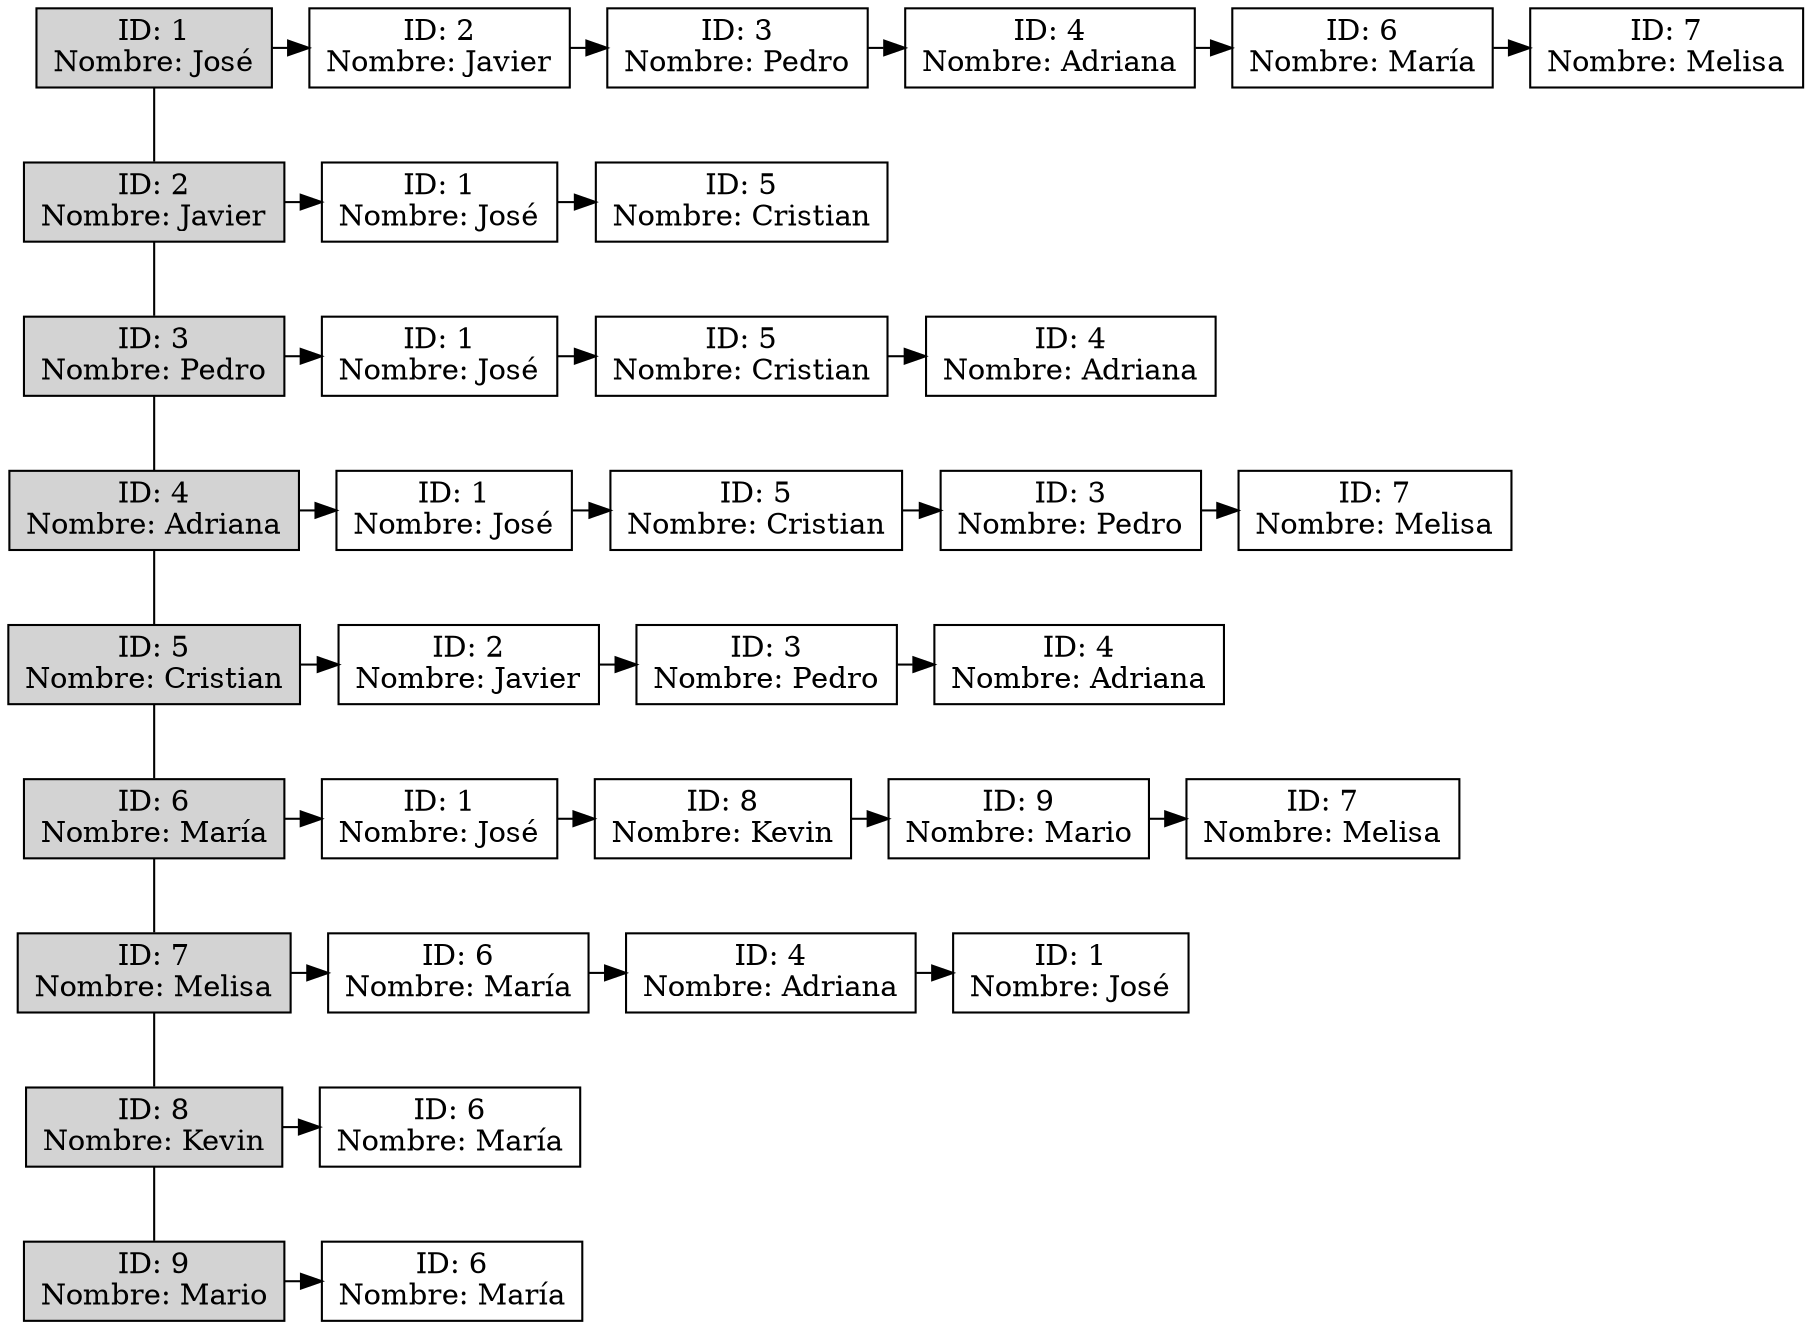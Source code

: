 digraph G {
node[shape = "box" style = "filled"]
Nodo1[label = "ID: 1\nNombre: José" group = "1" fillcolor="lightgray"];
Nodo1->Nodo2[dir = none];Nodo1->Nodo0x7f82a4642430;
Nodo0x7f82a4642430[label = "ID: 2\nNombre: Javier" fillcolor = "white"];
Nodo0x7f82a4642430->Nodo0x7f82a463e100;
Nodo0x7f82a463e100[label = "ID: 3\nNombre: Pedro" fillcolor = "white"];
Nodo0x7f82a463e100->Nodo0x7f82a463e280;
Nodo0x7f82a463e280[label = "ID: 4\nNombre: Adriana" fillcolor = "white"];
Nodo0x7f82a463e280->Nodo0x7f82a463e400;
Nodo0x7f82a463e400[label = "ID: 6\nNombre: María" fillcolor = "white"];
Nodo0x7f82a463e400->Nodo0x7f82a463f240;
Nodo0x7f82a463f240[label = "ID: 7\nNombre: Melisa" fillcolor = "white"];
{rank=same;Nodo1;Nodo0x7f82a4642430;Nodo0x7f82a463e100;Nodo0x7f82a463e280;Nodo0x7f82a463e400;Nodo0x7f82a463f240}
Nodo2[label = "ID: 2\nNombre: Javier" group = "1" fillcolor="lightgray"];
Nodo2->Nodo3[dir = none];Nodo2->Nodo0x7f82a463e040;
Nodo0x7f82a463e040[label = "ID: 1\nNombre: José" fillcolor = "white"];
Nodo0x7f82a463e040->Nodo0x7f82a463e640;
Nodo0x7f82a463e640[label = "ID: 5\nNombre: Cristian" fillcolor = "white"];
{rank=same;Nodo2;Nodo0x7f82a463e040;Nodo0x7f82a463e640}
Nodo3[label = "ID: 3\nNombre: Pedro" group = "1" fillcolor="lightgray"];
Nodo3->Nodo4[dir = none];Nodo3->Nodo0x7f82a463e1c0;
Nodo0x7f82a463e1c0[label = "ID: 1\nNombre: José" fillcolor = "white"];
Nodo0x7f82a463e1c0->Nodo0x7f82a463e7c0;
Nodo0x7f82a463e7c0[label = "ID: 5\nNombre: Cristian" fillcolor = "white"];
Nodo0x7f82a463e7c0->Nodo0x7f82a463ea00;
Nodo0x7f82a463ea00[label = "ID: 4\nNombre: Adriana" fillcolor = "white"];
{rank=same;Nodo3;Nodo0x7f82a463e1c0;Nodo0x7f82a463e7c0;Nodo0x7f82a463ea00}
Nodo4[label = "ID: 4\nNombre: Adriana" group = "1" fillcolor="lightgray"];
Nodo4->Nodo5[dir = none];Nodo4->Nodo0x7f82a463e340;
Nodo0x7f82a463e340[label = "ID: 1\nNombre: José" fillcolor = "white"];
Nodo0x7f82a463e340->Nodo0x7f82a463e940;
Nodo0x7f82a463e940[label = "ID: 5\nNombre: Cristian" fillcolor = "white"];
Nodo0x7f82a463e940->Nodo0x7f82a463eac0;
Nodo0x7f82a463eac0[label = "ID: 3\nNombre: Pedro" fillcolor = "white"];
Nodo0x7f82a463eac0->Nodo0x7f82a463f0c0;
Nodo0x7f82a463f0c0[label = "ID: 7\nNombre: Melisa" fillcolor = "white"];
{rank=same;Nodo4;Nodo0x7f82a463e340;Nodo0x7f82a463e940;Nodo0x7f82a463eac0;Nodo0x7f82a463f0c0}
Nodo5[label = "ID: 5\nNombre: Cristian" group = "1" fillcolor="lightgray"];
Nodo5->Nodo6[dir = none];Nodo5->Nodo0x7f82a463e580;
Nodo0x7f82a463e580[label = "ID: 2\nNombre: Javier" fillcolor = "white"];
Nodo0x7f82a463e580->Nodo0x7f82a463e700;
Nodo0x7f82a463e700[label = "ID: 3\nNombre: Pedro" fillcolor = "white"];
Nodo0x7f82a463e700->Nodo0x7f82a463e880;
Nodo0x7f82a463e880[label = "ID: 4\nNombre: Adriana" fillcolor = "white"];
{rank=same;Nodo5;Nodo0x7f82a463e580;Nodo0x7f82a463e700;Nodo0x7f82a463e880}
Nodo6[label = "ID: 6\nNombre: María" group = "1" fillcolor="lightgray"];
Nodo6->Nodo7[dir = none];Nodo6->Nodo0x7f82a463e4c0;
Nodo0x7f82a463e4c0[label = "ID: 1\nNombre: José" fillcolor = "white"];
Nodo0x7f82a463e4c0->Nodo0x7f82a463eb80;
Nodo0x7f82a463eb80[label = "ID: 8\nNombre: Kevin" fillcolor = "white"];
Nodo0x7f82a463eb80->Nodo0x7f82a463ed00;
Nodo0x7f82a463ed00[label = "ID: 9\nNombre: Mario" fillcolor = "white"];
Nodo0x7f82a463ed00->Nodo0x7f82a463ee80;
Nodo0x7f82a463ee80[label = "ID: 7\nNombre: Melisa" fillcolor = "white"];
{rank=same;Nodo6;Nodo0x7f82a463e4c0;Nodo0x7f82a463eb80;Nodo0x7f82a463ed00;Nodo0x7f82a463ee80}
Nodo7[label = "ID: 7\nNombre: Melisa" group = "1" fillcolor="lightgray"];
Nodo7->Nodo8[dir = none];Nodo7->Nodo0x7f82a463ef40;
Nodo0x7f82a463ef40[label = "ID: 6\nNombre: María" fillcolor = "white"];
Nodo0x7f82a463ef40->Nodo0x7f82a463f000;
Nodo0x7f82a463f000[label = "ID: 4\nNombre: Adriana" fillcolor = "white"];
Nodo0x7f82a463f000->Nodo0x7f82a463f180;
Nodo0x7f82a463f180[label = "ID: 1\nNombre: José" fillcolor = "white"];
{rank=same;Nodo7;Nodo0x7f82a463ef40;Nodo0x7f82a463f000;Nodo0x7f82a463f180}
Nodo8[label = "ID: 8\nNombre: Kevin" group = "1" fillcolor="lightgray"];
Nodo8->Nodo9[dir = none];Nodo8->Nodo0x7f82a463ec40;
Nodo0x7f82a463ec40[label = "ID: 6\nNombre: María" fillcolor = "white"];
{rank=same;Nodo8;Nodo0x7f82a463ec40}
Nodo9[label = "ID: 9\nNombre: Mario" group = "1" fillcolor="lightgray"];
Nodo9->Nodo0x7f82a463edc0;
Nodo0x7f82a463edc0[label = "ID: 6\nNombre: María" fillcolor = "white"];
{rank=same;Nodo9;Nodo0x7f82a463edc0}
}
